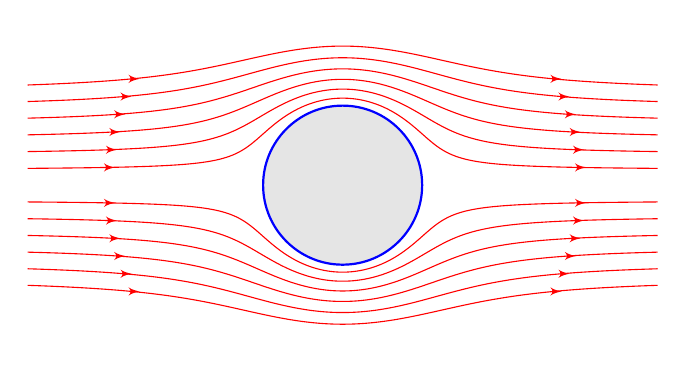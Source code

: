 \begin{tikzpicture}
\clip (-4,-2) rectangle (4,2);
% ======================= стрілки на лініях ==================================
\foreach \i [evaluate=\i as \x using \i*0.1]in {-12,-10,...,12} {
\ifnum\i=0\relax\else%
\draw[red, -latex', rotate around = {{-asin(\x/(3 -1/3))}:({asin(\x/(3 -1/3))}:3)}] ({asin(\x/(3 -1/3))}:3) -- ({asin(\x/(3 -1/3))}:3.1);

\draw[red, -latex',rotate around = {{180-asin(\x/(3 -1/3))}:({180+asin(\x/(3 -1/3))}:3)} ] ({180+asin(\x/(3 -1/3))}:3) -- ({180+asin(\x/(3 -1/3))}:3.1);
\fi
}
% ================================ куля ======================================
\fill[gray!20, draw=blue, thick] (0,0) circle (1.01);
\foreach \i  in {0.1,0.2,...,0.6} {
\foreach \j in {-1,1} {
\draw [color=red,
		domain=179:1,
		samples=200,
		smooth,
		] plot (xy polar cs:angle=\x,radius= {\j*\i/sin(\x) +\j * sqrt( (\i)^2/(sin(\x)^2) + 1) });
		}
		}
\end{tikzpicture}